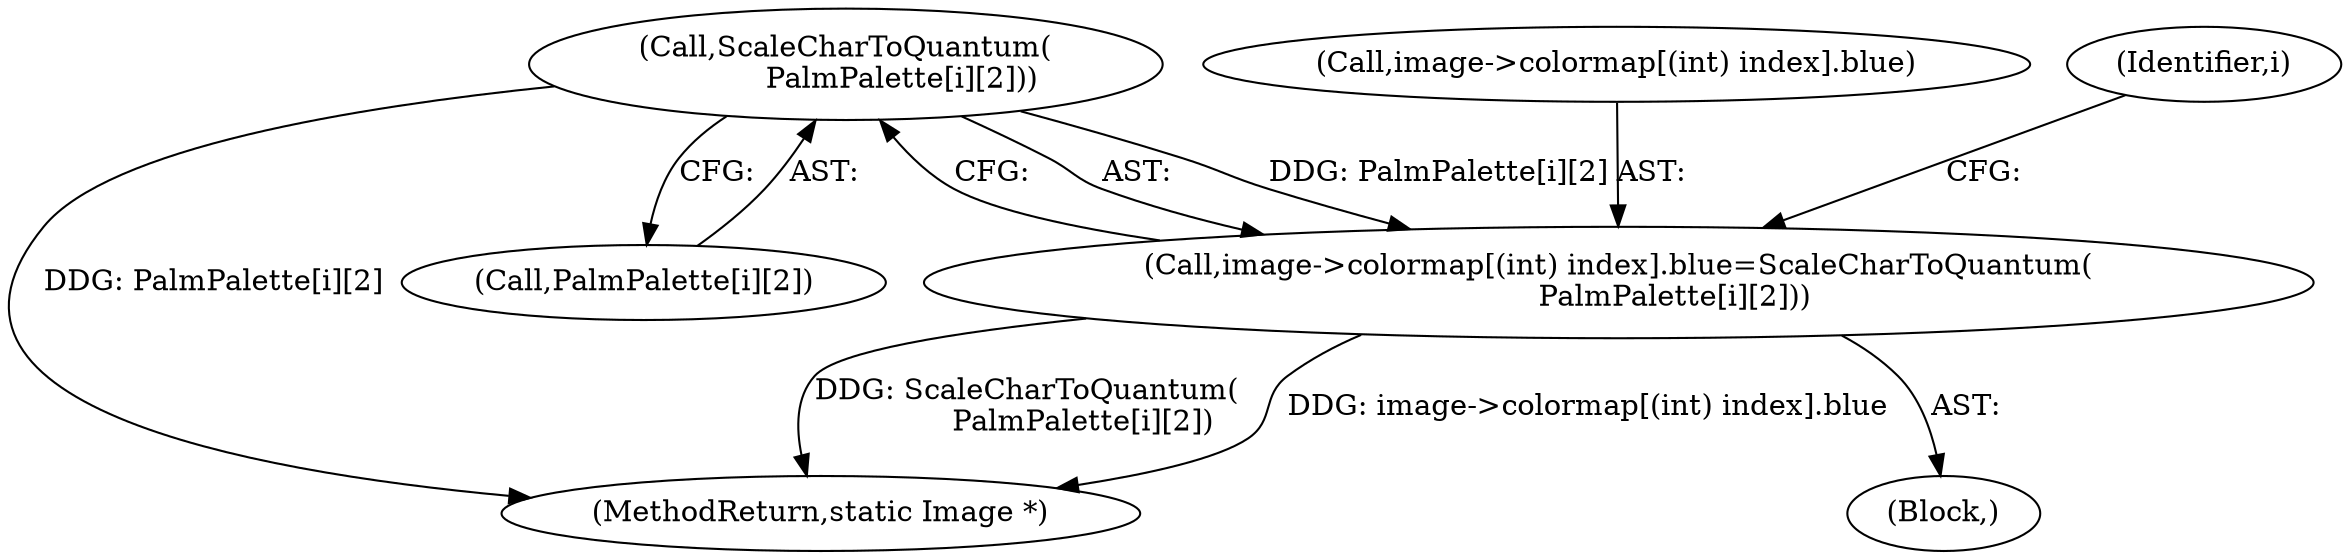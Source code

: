 digraph "0_ImageMagick_db1ffb6cf44bcfe5c4d5fcf9d9109ded5617387f@array" {
"1000620" [label="(Call,ScaleCharToQuantum(\n            PalmPalette[i][2]))"];
"1000610" [label="(Call,image->colormap[(int) index].blue=ScaleCharToQuantum(\n            PalmPalette[i][2]))"];
"1000610" [label="(Call,image->colormap[(int) index].blue=ScaleCharToQuantum(\n            PalmPalette[i][2]))"];
"1001382" [label="(MethodReturn,static Image *)"];
"1000621" [label="(Call,PalmPalette[i][2])"];
"1000568" [label="(Block,)"];
"1000620" [label="(Call,ScaleCharToQuantum(\n            PalmPalette[i][2]))"];
"1000611" [label="(Call,image->colormap[(int) index].blue)"];
"1000567" [label="(Identifier,i)"];
"1000620" -> "1000610"  [label="AST: "];
"1000620" -> "1000621"  [label="CFG: "];
"1000621" -> "1000620"  [label="AST: "];
"1000610" -> "1000620"  [label="CFG: "];
"1000620" -> "1001382"  [label="DDG: PalmPalette[i][2]"];
"1000620" -> "1000610"  [label="DDG: PalmPalette[i][2]"];
"1000610" -> "1000568"  [label="AST: "];
"1000611" -> "1000610"  [label="AST: "];
"1000567" -> "1000610"  [label="CFG: "];
"1000610" -> "1001382"  [label="DDG: image->colormap[(int) index].blue"];
"1000610" -> "1001382"  [label="DDG: ScaleCharToQuantum(\n            PalmPalette[i][2])"];
}
